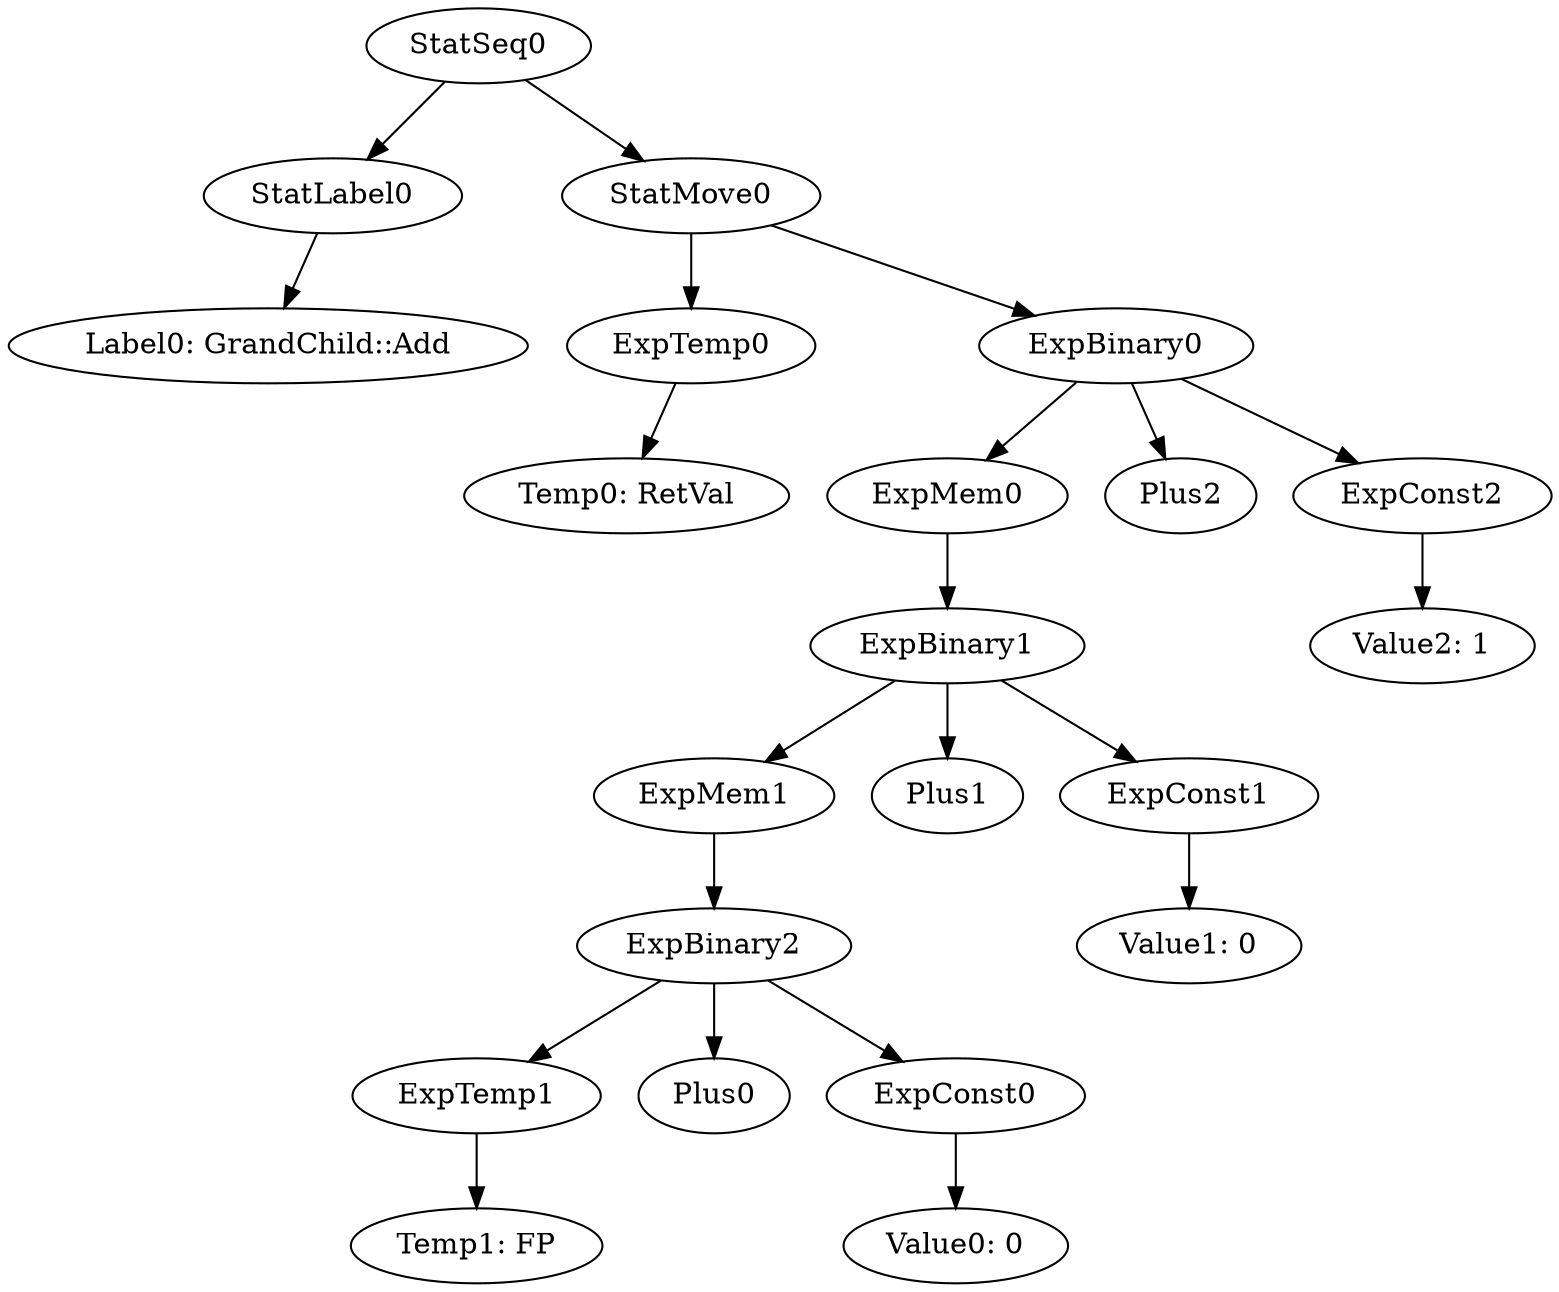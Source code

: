 digraph {
	ordering = out;
	ExpConst2 -> "Value2: 1";
	ExpBinary0 -> ExpMem0;
	ExpBinary0 -> Plus2;
	ExpBinary0 -> ExpConst2;
	StatMove0 -> ExpTemp0;
	StatMove0 -> ExpBinary0;
	ExpBinary2 -> ExpTemp1;
	ExpBinary2 -> Plus0;
	ExpBinary2 -> ExpConst0;
	ExpTemp0 -> "Temp0: RetVal";
	StatSeq0 -> StatLabel0;
	StatSeq0 -> StatMove0;
	StatLabel0 -> "Label0: GrandChild::Add";
	ExpTemp1 -> "Temp1: FP";
	ExpConst0 -> "Value0: 0";
	ExpMem1 -> ExpBinary2;
	ExpMem0 -> ExpBinary1;
	ExpBinary1 -> ExpMem1;
	ExpBinary1 -> Plus1;
	ExpBinary1 -> ExpConst1;
	ExpConst1 -> "Value1: 0";
}

